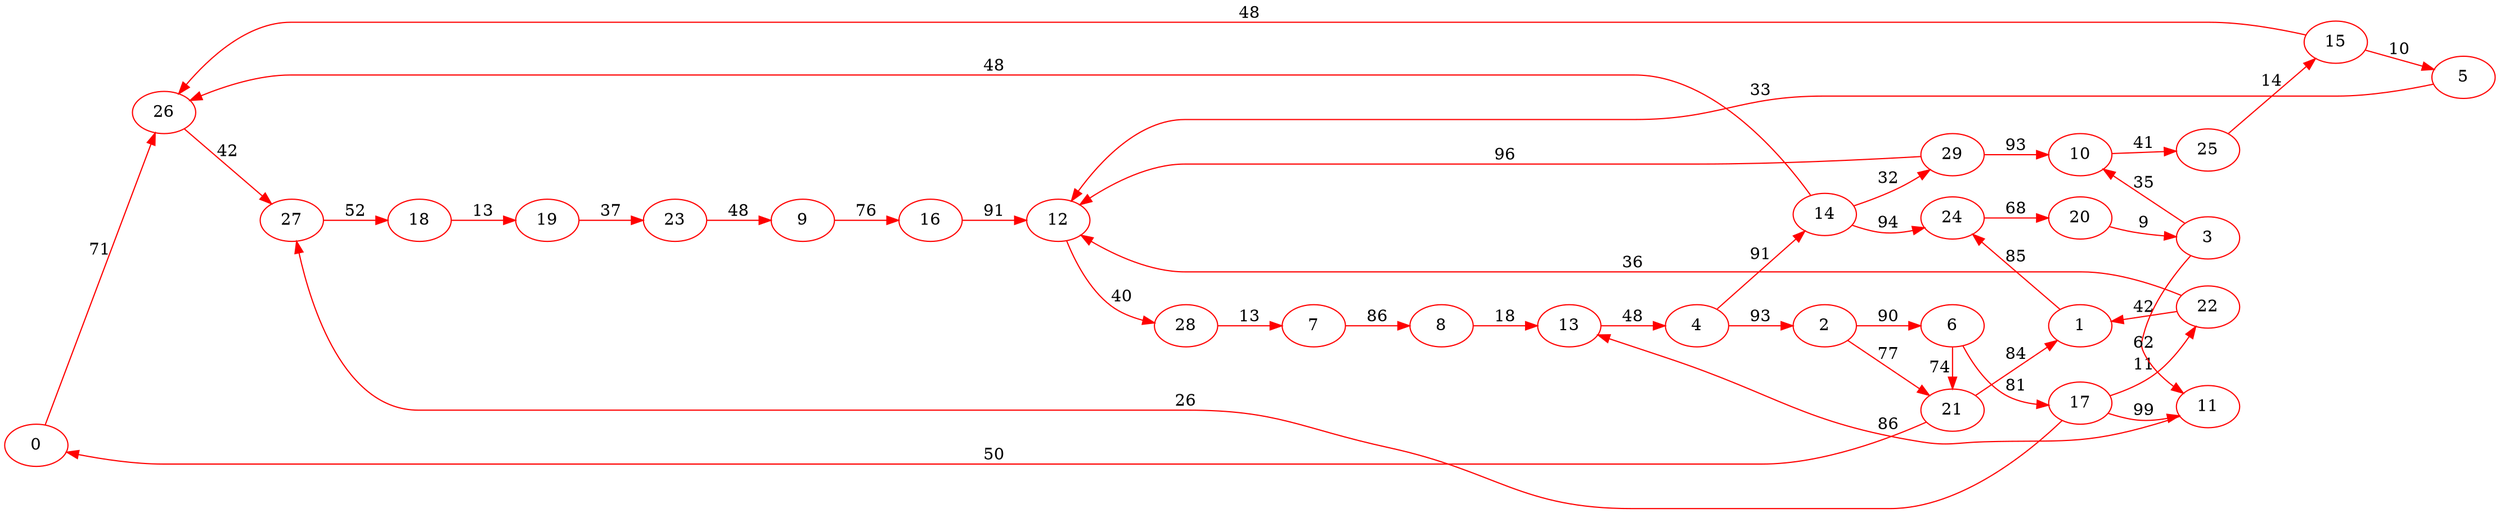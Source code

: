 digraph G {
ranksep = "equally";
rankdir = LR;
{rank = same; 0; };
{rank = same; 26; };
{rank = same; 27; };
{rank = same; 18; };
{rank = same; 19; };
{rank = same; 23; };
{rank = same; 9; };
{rank = same; 16; };
{rank = same; 12; };
{rank = same; 28; };
{rank = same; 7; };
{rank = same; 8; };
{rank = same; 13; };
{rank = same; 4; };
{rank = same; 2; 14; };
{rank = same; 21; 6; 29; 24; };
{rank = same; 1; 17; 10; 20; };
{rank = same; 22; 11; 25; 3; };
{rank = same; 15; };
{rank = same; 5; };
{rank = same; };
29 [color = "red"];
14 [color = "red"];
22 [color = "red"];
17 [color = "red"];
6 [color = "red"];
5 [color = "red"];
15 [color = "red"];
25 [color = "red"];
10 [color = "red"];
11 [color = "red"];
3 [color = "red"];
20 [color = "red"];
24 [color = "red"];
1 [color = "red"];
21 [color = "red"];
2 [color = "red"];
4 [color = "red"];
13 [color = "red"];
8 [color = "red"];
7 [color = "red"];
28 [color = "red"];
12 [color = "red"];
16 [color = "red"];
9 [color = "red"];
23 [color = "red"];
19 [color = "red"];
18 [color = "red"];
27 [color = "red"];
26 [color = "red"];
0 [color = "red"];
0->26[label="71" color = "red"];
26->27[label="42" color = "red"];
27->18[label="52" color = "red"];
18->19[label="13" color = "red"];
19->23[label="37" color = "red"];
23->9[label="48" color = "red"];
9->16[label="76" color = "red"];
16->12[label="91" color = "red"];
12->28[label="40" color = "red"];
28->7[label="13" color = "red"];
7->8[label="86" color = "red"];
8->13[label="18" color = "red"];
13->4[label="48" color = "red"];
4->2[label="93" color = "red"];
4->14[label="91" color = "red"];
2->21[label="77" color = "red"];
2->6[label="90" color = "red"];
14->29[label="32" color = "red"];
14->24[label="94" color = "red"];
14->26[label="48" color = "red"];
21->1[label="84" color = "red"];
21->0[label="50" color = "red"];
6->17[label="81" color = "red"];
6->21[label="74" color = "red"];
29->10[label="93" color = "red"];
29->12[label="96" color = "red"];
24->20[label="68" color = "red"];
1->24[label="85" color = "red"];
17->22[label="11" color = "red"];
17->11[label="99" color = "red"];
17->27[label="26" color = "red"];
10->25[label="41" color = "red"];
20->3[label="9" color = "red"];
22->1[label="42" color = "red"];
22->12[label="36" color = "red"];
11->13[label="86" color = "red"];
25->15[label="14" color = "red"];
3->11[label="62" color = "red"];
3->10[label="35" color = "red"];
15->5[label="10" color = "red"];
15->26[label="48" color = "red"];
5->12[label="33" color = "red"];
}

